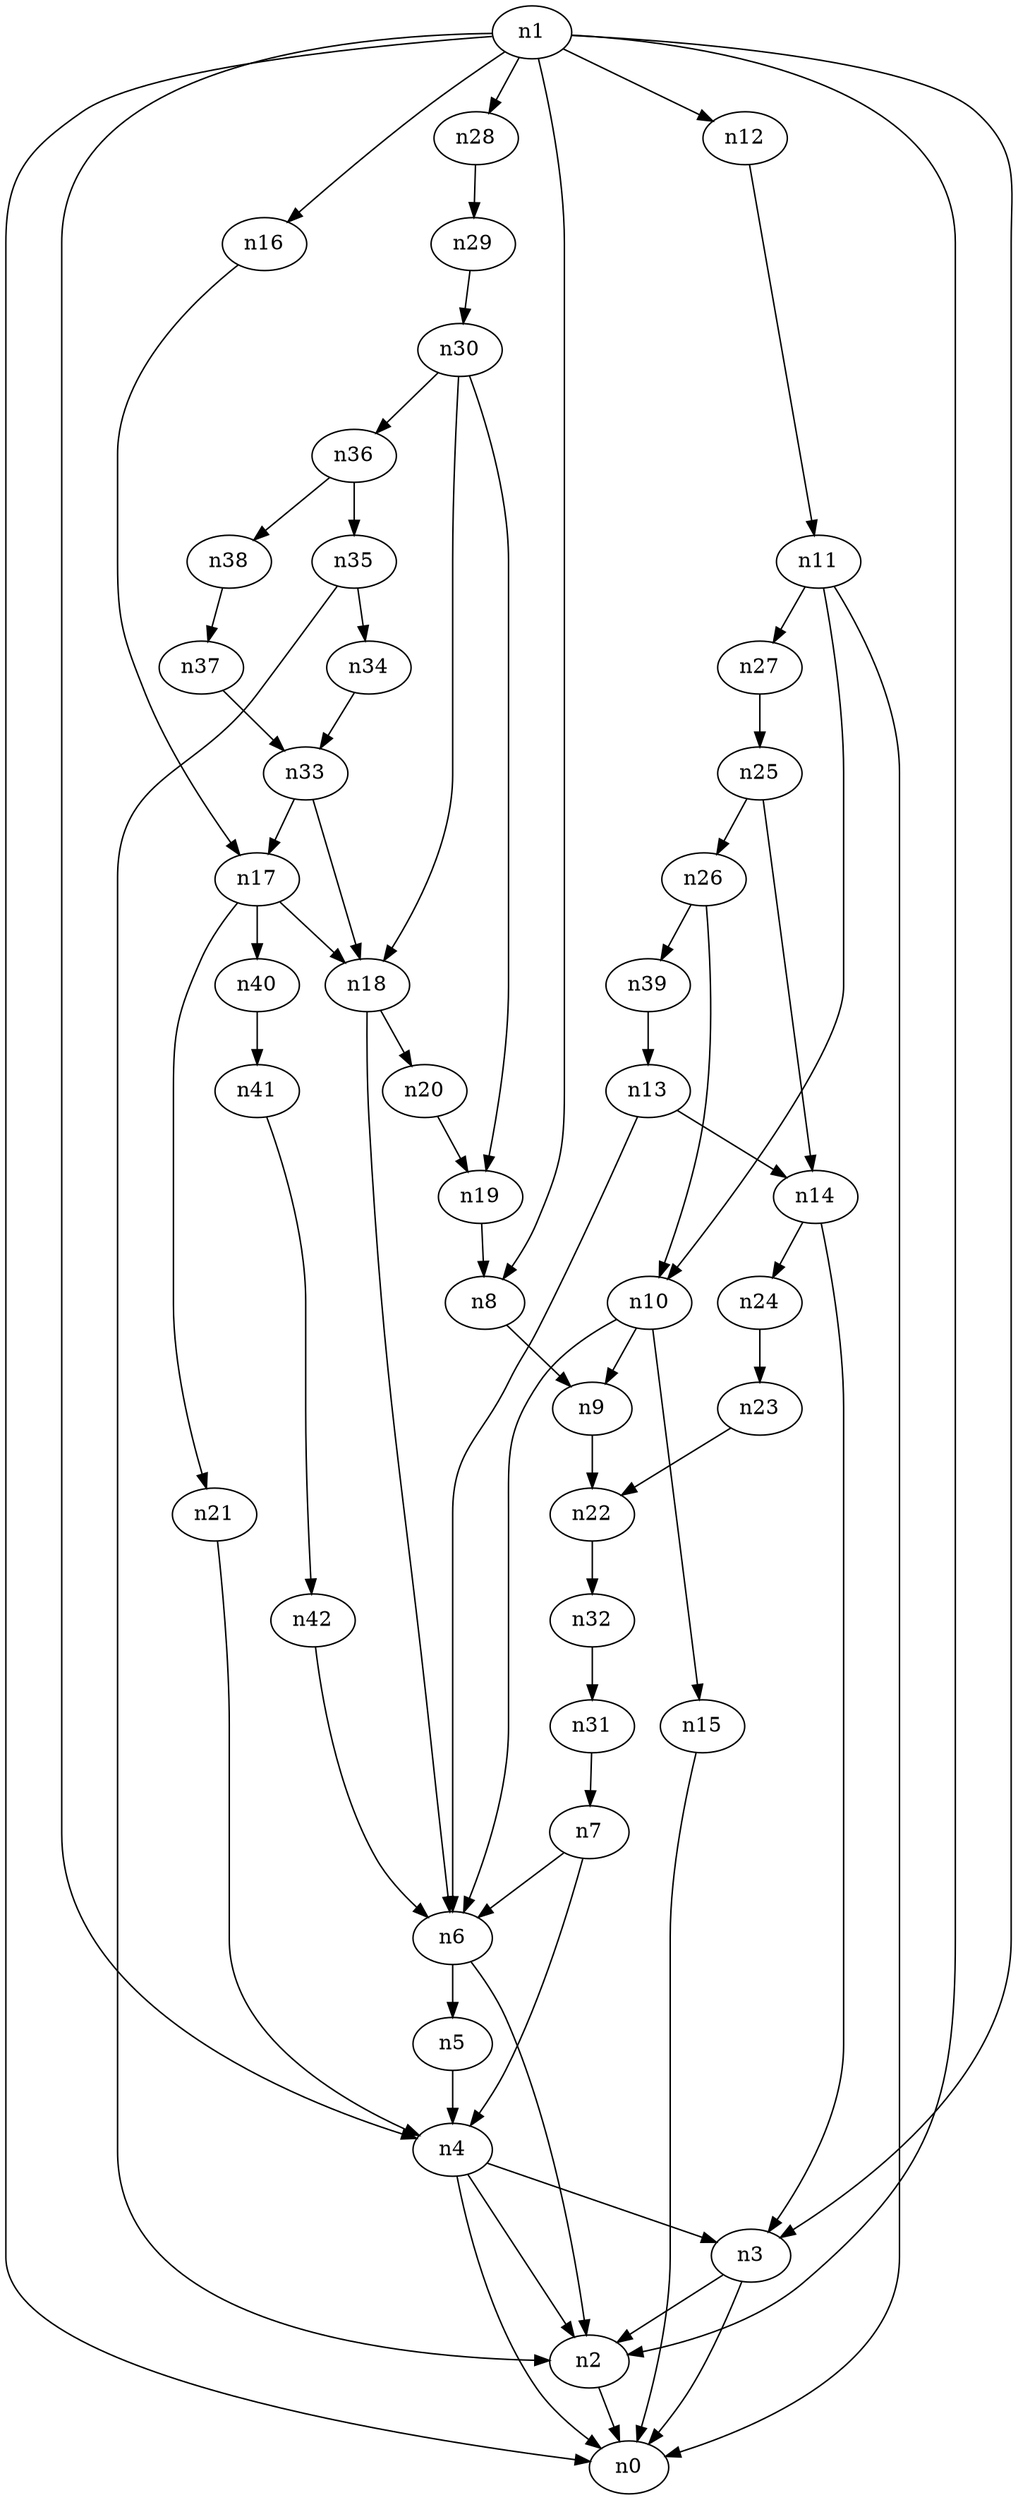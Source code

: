 digraph G {
	n1 -> n0	 [_graphml_id=e0];
	n1 -> n2	 [_graphml_id=e1];
	n1 -> n3	 [_graphml_id=e6];
	n1 -> n4	 [_graphml_id=e9];
	n1 -> n8	 [_graphml_id=e15];
	n1 -> n12	 [_graphml_id=e21];
	n1 -> n16	 [_graphml_id=e28];
	n1 -> n28	 [_graphml_id=e46];
	n2 -> n0	 [_graphml_id=e5];
	n3 -> n0	 [_graphml_id=e8];
	n3 -> n2	 [_graphml_id=e2];
	n4 -> n0	 [_graphml_id=e4];
	n4 -> n2	 [_graphml_id=e7];
	n4 -> n3	 [_graphml_id=e3];
	n5 -> n4	 [_graphml_id=e10];
	n6 -> n2	 [_graphml_id=e12];
	n6 -> n5	 [_graphml_id=e11];
	n7 -> n4	 [_graphml_id=e13];
	n7 -> n6	 [_graphml_id=e14];
	n8 -> n9	 [_graphml_id=e16];
	n9 -> n22	 [_graphml_id=e37];
	n10 -> n6	 [_graphml_id=e18];
	n10 -> n9	 [_graphml_id=e17];
	n10 -> n15	 [_graphml_id=e25];
	n11 -> n0	 [_graphml_id=e19];
	n11 -> n10	 [_graphml_id=e27];
	n11 -> n27	 [_graphml_id=e44];
	n12 -> n11	 [_graphml_id=e20];
	n13 -> n6	 [_graphml_id=e22];
	n13 -> n14	 [_graphml_id=e23];
	n14 -> n3	 [_graphml_id=e24];
	n14 -> n24	 [_graphml_id=e40];
	n15 -> n0	 [_graphml_id=e26];
	n16 -> n17	 [_graphml_id=e29];
	n17 -> n18	 [_graphml_id=e30];
	n17 -> n21	 [_graphml_id=e36];
	n17 -> n40	 [_graphml_id=e66];
	n18 -> n6	 [_graphml_id=e31];
	n18 -> n20	 [_graphml_id=e34];
	n19 -> n8	 [_graphml_id=e32];
	n20 -> n19	 [_graphml_id=e33];
	n21 -> n4	 [_graphml_id=e35];
	n22 -> n32	 [_graphml_id=e52];
	n23 -> n22	 [_graphml_id=e38];
	n24 -> n23	 [_graphml_id=e39];
	n25 -> n14	 [_graphml_id=e41];
	n25 -> n26	 [_graphml_id=e42];
	n26 -> n10	 [_graphml_id=e43];
	n26 -> n39	 [_graphml_id=e64];
	n27 -> n25	 [_graphml_id=e45];
	n28 -> n29	 [_graphml_id=e47];
	n29 -> n30	 [_graphml_id=e48];
	n30 -> n18	 [_graphml_id=e49];
	n30 -> n19	 [_graphml_id=e55];
	n30 -> n36	 [_graphml_id=e59];
	n31 -> n7	 [_graphml_id=e50];
	n32 -> n31	 [_graphml_id=e51];
	n33 -> n17	 [_graphml_id=e54];
	n33 -> n18	 [_graphml_id=e53];
	n34 -> n33	 [_graphml_id=e56];
	n35 -> n2	 [_graphml_id=e65];
	n35 -> n34	 [_graphml_id=e57];
	n36 -> n35	 [_graphml_id=e58];
	n36 -> n38	 [_graphml_id=e62];
	n37 -> n33	 [_graphml_id=e60];
	n38 -> n37	 [_graphml_id=e61];
	n39 -> n13	 [_graphml_id=e63];
	n40 -> n41	 [_graphml_id=e67];
	n41 -> n42	 [_graphml_id=e68];
	n42 -> n6	 [_graphml_id=e69];
}
